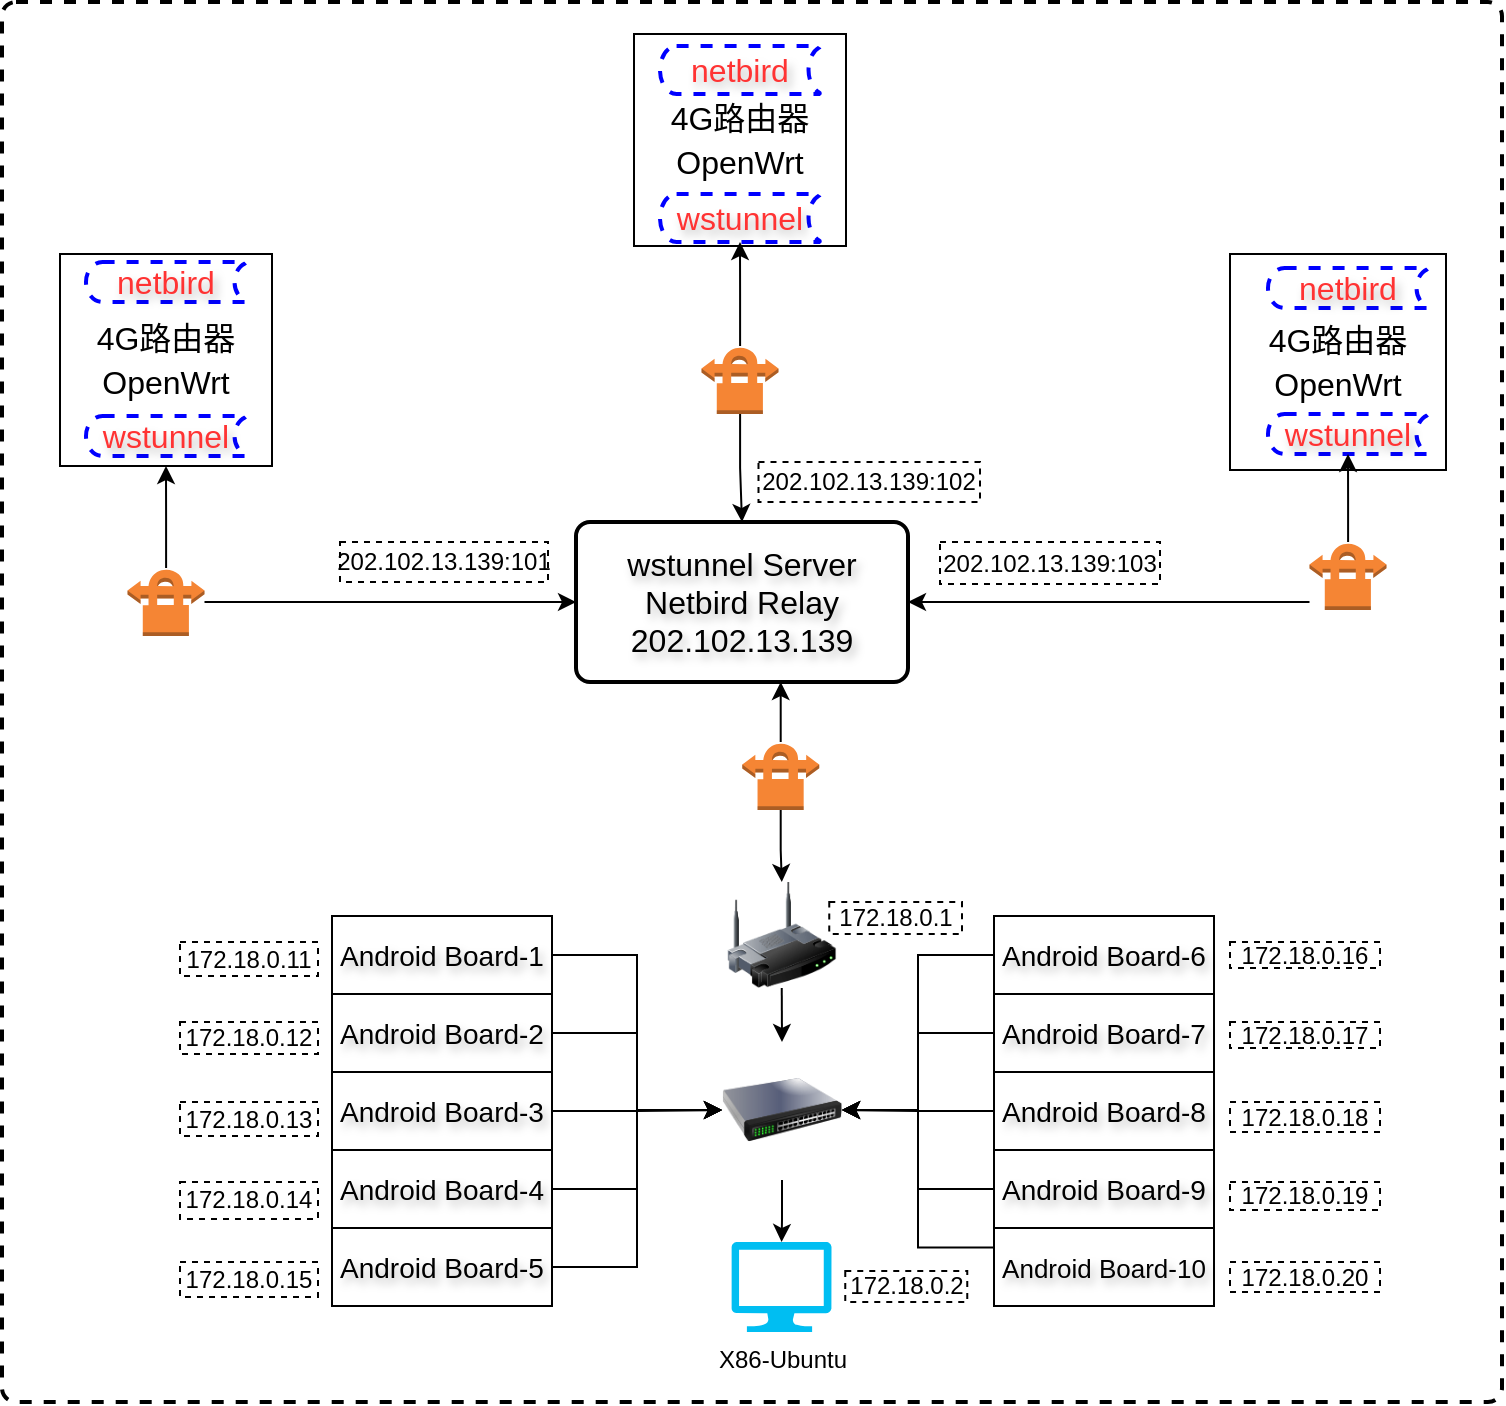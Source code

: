<mxfile version="24.2.5" type="github">
  <diagram name="Page-1" id="k95cxu96PvpANKo54gbj">
    <mxGraphModel dx="1008" dy="626" grid="1" gridSize="10" guides="1" tooltips="1" connect="1" arrows="1" fold="1" page="1" pageScale="1" pageWidth="850" pageHeight="1100" math="0" shadow="0">
      <root>
        <mxCell id="0" />
        <mxCell id="1" parent="0" />
        <mxCell id="baXqkoT-ITb4Wg0HV_Db-16" value="" style="rounded=1;whiteSpace=wrap;html=1;absoluteArcSize=1;arcSize=14;strokeWidth=2;dashed=1;" parent="1" vertex="1">
          <mxGeometry x="61" y="110" width="750" height="700" as="geometry" />
        </mxCell>
        <mxCell id="baXqkoT-ITb4Wg0HV_Db-1" value="&lt;font style=&quot;font-size: 16px;&quot;&gt;4G路由器&lt;br style=&quot;&quot;&gt;OpenWrt&lt;/font&gt;" style="whiteSpace=wrap;html=1;aspect=fixed;fontSize=18;" parent="1" vertex="1">
          <mxGeometry x="90" y="236" width="106" height="106" as="geometry" />
        </mxCell>
        <mxCell id="baXqkoT-ITb4Wg0HV_Db-2" value="&lt;font color=&quot;#ff3333&quot; style=&quot;font-size: 16px;&quot;&gt;wstunnel&lt;/font&gt;" style="strokeWidth=2;html=1;shape=mxgraph.flowchart.stored_data;whiteSpace=wrap;dashed=1;strokeColor=#0000FF;textShadow=1;" parent="1" vertex="1">
          <mxGeometry x="103" y="317" width="80" height="20" as="geometry" />
        </mxCell>
        <mxCell id="baXqkoT-ITb4Wg0HV_Db-3" value="&lt;font style=&quot;font-size: 16px;&quot;&gt;4G路由器&lt;br style=&quot;&quot;&gt;OpenWrt&lt;/font&gt;" style="whiteSpace=wrap;html=1;aspect=fixed;fontSize=18;" parent="1" vertex="1">
          <mxGeometry x="377" y="126" width="106" height="106" as="geometry" />
        </mxCell>
        <mxCell id="baXqkoT-ITb4Wg0HV_Db-4" value="&lt;font color=&quot;#ff3333&quot; style=&quot;font-size: 16px;&quot;&gt;wstunnel&lt;/font&gt;" style="strokeWidth=2;html=1;shape=mxgraph.flowchart.stored_data;whiteSpace=wrap;dashed=1;strokeColor=#0000FF;textShadow=1;" parent="1" vertex="1">
          <mxGeometry x="390" y="206" width="80" height="24" as="geometry" />
        </mxCell>
        <mxCell id="baXqkoT-ITb4Wg0HV_Db-5" value="&lt;font style=&quot;font-size: 16px;&quot;&gt;4G路由器&lt;br style=&quot;&quot;&gt;OpenWrt&lt;/font&gt;" style="whiteSpace=wrap;html=1;aspect=fixed;fontSize=18;" parent="1" vertex="1">
          <mxGeometry x="675" y="236" width="108" height="108" as="geometry" />
        </mxCell>
        <mxCell id="baXqkoT-ITb4Wg0HV_Db-6" value="&lt;font color=&quot;#ff3333&quot; style=&quot;font-size: 16px;&quot;&gt;wstunnel&lt;/font&gt;" style="strokeWidth=2;html=1;shape=mxgraph.flowchart.stored_data;whiteSpace=wrap;dashed=1;strokeColor=#0000FF;textShadow=1;" parent="1" vertex="1">
          <mxGeometry x="694" y="316" width="80" height="20" as="geometry" />
        </mxCell>
        <mxCell id="baXqkoT-ITb4Wg0HV_Db-7" value="&lt;font style=&quot;font-size: 16px;&quot;&gt;wstunnel Server&lt;/font&gt;&lt;div style=&quot;font-size: 16px;&quot;&gt;&lt;font style=&quot;font-size: 16px;&quot;&gt;&lt;font style=&quot;font-size: 16px;&quot;&gt;Netbird Relay&lt;br&gt;202.102.13.139&lt;/font&gt;&lt;br&gt;&lt;/font&gt;&lt;/div&gt;" style="rounded=1;whiteSpace=wrap;html=1;absoluteArcSize=1;arcSize=14;strokeWidth=2;textShadow=1;" parent="1" vertex="1">
          <mxGeometry x="348" y="370" width="166" height="80" as="geometry" />
        </mxCell>
        <mxCell id="QIEOLt8A2C5Ts_k9TT1S-1" value="202.102.13.139:101" style="rounded=0;whiteSpace=wrap;html=1;dashed=1;" parent="1" vertex="1">
          <mxGeometry x="230" y="380" width="104" height="20" as="geometry" />
        </mxCell>
        <mxCell id="QIEOLt8A2C5Ts_k9TT1S-2" value="202.102.13.139:102" style="rounded=0;whiteSpace=wrap;html=1;dashed=1;" parent="1" vertex="1">
          <mxGeometry x="439.25" y="340" width="110.75" height="20" as="geometry" />
        </mxCell>
        <mxCell id="QIEOLt8A2C5Ts_k9TT1S-3" value="202.102.13.139:103" style="rounded=0;whiteSpace=wrap;html=1;strokeColor=default;dashed=1;" parent="1" vertex="1">
          <mxGeometry x="530" y="380" width="110" height="21" as="geometry" />
        </mxCell>
        <mxCell id="QIEOLt8A2C5Ts_k9TT1S-6" style="edgeStyle=orthogonalEdgeStyle;rounded=0;orthogonalLoop=1;jettySize=auto;html=1;exitX=0.5;exitY=1;exitDx=0;exitDy=0;" parent="1" source="QIEOLt8A2C5Ts_k9TT1S-3" target="QIEOLt8A2C5Ts_k9TT1S-3" edge="1">
          <mxGeometry relative="1" as="geometry" />
        </mxCell>
        <mxCell id="bnKBnmrjRZSVHRDOUwHn-17" style="edgeStyle=orthogonalEdgeStyle;rounded=0;orthogonalLoop=1;jettySize=auto;html=1;entryX=0.5;entryY=1;entryDx=0;entryDy=0;" edge="1" parent="1" source="bnKBnmrjRZSVHRDOUwHn-3" target="baXqkoT-ITb4Wg0HV_Db-1">
          <mxGeometry relative="1" as="geometry" />
        </mxCell>
        <mxCell id="bnKBnmrjRZSVHRDOUwHn-18" style="edgeStyle=orthogonalEdgeStyle;rounded=0;orthogonalLoop=1;jettySize=auto;html=1;entryX=0;entryY=0.5;entryDx=0;entryDy=0;" edge="1" parent="1" source="bnKBnmrjRZSVHRDOUwHn-3" target="baXqkoT-ITb4Wg0HV_Db-7">
          <mxGeometry relative="1" as="geometry">
            <Array as="points" />
          </mxGeometry>
        </mxCell>
        <mxCell id="bnKBnmrjRZSVHRDOUwHn-3" value="" style="outlineConnect=0;dashed=0;verticalLabelPosition=bottom;verticalAlign=top;align=center;html=1;shape=mxgraph.aws3.vpn_connection;fillColor=#F58534;gradientColor=none;" vertex="1" parent="1">
          <mxGeometry x="123.75" y="393" width="38.5" height="34" as="geometry" />
        </mxCell>
        <mxCell id="bnKBnmrjRZSVHRDOUwHn-20" value="" style="edgeStyle=orthogonalEdgeStyle;rounded=0;orthogonalLoop=1;jettySize=auto;html=1;" edge="1" parent="1" source="bnKBnmrjRZSVHRDOUwHn-5" target="baXqkoT-ITb4Wg0HV_Db-4">
          <mxGeometry relative="1" as="geometry" />
        </mxCell>
        <mxCell id="bnKBnmrjRZSVHRDOUwHn-21" value="" style="edgeStyle=orthogonalEdgeStyle;rounded=0;orthogonalLoop=1;jettySize=auto;html=1;entryX=0.5;entryY=0;entryDx=0;entryDy=0;" edge="1" parent="1" source="bnKBnmrjRZSVHRDOUwHn-5" target="baXqkoT-ITb4Wg0HV_Db-7">
          <mxGeometry relative="1" as="geometry" />
        </mxCell>
        <mxCell id="bnKBnmrjRZSVHRDOUwHn-5" value="" style="outlineConnect=0;dashed=0;verticalLabelPosition=bottom;verticalAlign=top;align=center;html=1;shape=mxgraph.aws3.vpn_connection;fillColor=#F58534;gradientColor=none;" vertex="1" parent="1">
          <mxGeometry x="410.75" y="282" width="38.5" height="34" as="geometry" />
        </mxCell>
        <mxCell id="bnKBnmrjRZSVHRDOUwHn-15" value="" style="edgeStyle=orthogonalEdgeStyle;rounded=0;orthogonalLoop=1;jettySize=auto;html=1;" edge="1" parent="1" source="bnKBnmrjRZSVHRDOUwHn-14" target="baXqkoT-ITb4Wg0HV_Db-6">
          <mxGeometry relative="1" as="geometry" />
        </mxCell>
        <mxCell id="bnKBnmrjRZSVHRDOUwHn-16" value="" style="edgeStyle=orthogonalEdgeStyle;rounded=0;orthogonalLoop=1;jettySize=auto;html=1;entryX=1;entryY=0.5;entryDx=0;entryDy=0;" edge="1" parent="1" source="bnKBnmrjRZSVHRDOUwHn-14" target="baXqkoT-ITb4Wg0HV_Db-7">
          <mxGeometry relative="1" as="geometry">
            <Array as="points">
              <mxPoint x="700" y="410" />
              <mxPoint x="700" y="410" />
            </Array>
          </mxGeometry>
        </mxCell>
        <mxCell id="bnKBnmrjRZSVHRDOUwHn-14" value="" style="outlineConnect=0;dashed=0;verticalLabelPosition=bottom;verticalAlign=top;align=center;html=1;shape=mxgraph.aws3.vpn_connection;fillColor=#F58534;gradientColor=none;" vertex="1" parent="1">
          <mxGeometry x="714.75" y="380" width="38.5" height="34" as="geometry" />
        </mxCell>
        <mxCell id="bnKBnmrjRZSVHRDOUwHn-22" value="&lt;font color=&quot;#ff3333&quot; style=&quot;font-size: 16px;&quot;&gt;netbird&lt;/font&gt;" style="strokeWidth=2;html=1;shape=mxgraph.flowchart.stored_data;whiteSpace=wrap;dashed=1;strokeColor=#0000FF;fillStyle=auto;textShadow=1;" vertex="1" parent="1">
          <mxGeometry x="103" y="240" width="80" height="20" as="geometry" />
        </mxCell>
        <mxCell id="bnKBnmrjRZSVHRDOUwHn-24" value="&lt;font color=&quot;#ff3333&quot; style=&quot;font-size: 16px;&quot;&gt;netbird&lt;/font&gt;" style="strokeWidth=2;html=1;shape=mxgraph.flowchart.stored_data;whiteSpace=wrap;dashed=1;strokeColor=#0000FF;textShadow=1;" vertex="1" parent="1">
          <mxGeometry x="390" y="132" width="80" height="24" as="geometry" />
        </mxCell>
        <mxCell id="bnKBnmrjRZSVHRDOUwHn-25" value="&lt;font color=&quot;#ff3333&quot; style=&quot;font-size: 16px;&quot;&gt;netbird&lt;/font&gt;" style="strokeWidth=2;html=1;shape=mxgraph.flowchart.stored_data;whiteSpace=wrap;dashed=1;strokeColor=#0000FF;textShadow=1;" vertex="1" parent="1">
          <mxGeometry x="694" y="243" width="80" height="20" as="geometry" />
        </mxCell>
        <mxCell id="bnKBnmrjRZSVHRDOUwHn-56" value="" style="edgeStyle=orthogonalEdgeStyle;rounded=0;orthogonalLoop=1;jettySize=auto;html=1;" edge="1" parent="1" source="bnKBnmrjRZSVHRDOUwHn-26" target="bnKBnmrjRZSVHRDOUwHn-55">
          <mxGeometry relative="1" as="geometry" />
        </mxCell>
        <mxCell id="bnKBnmrjRZSVHRDOUwHn-26" value="" style="image;html=1;image=img/lib/clip_art/networking/Switch_128x128.png" vertex="1" parent="1">
          <mxGeometry x="421" y="629" width="60" height="70" as="geometry" />
        </mxCell>
        <mxCell id="bnKBnmrjRZSVHRDOUwHn-42" style="edgeStyle=orthogonalEdgeStyle;rounded=0;orthogonalLoop=1;jettySize=auto;html=1;exitX=1;exitY=0.5;exitDx=0;exitDy=0;entryX=0;entryY=0.5;entryDx=0;entryDy=0;" edge="1" parent="1" source="bnKBnmrjRZSVHRDOUwHn-29" target="bnKBnmrjRZSVHRDOUwHn-26">
          <mxGeometry relative="1" as="geometry" />
        </mxCell>
        <mxCell id="bnKBnmrjRZSVHRDOUwHn-29" value="&lt;font style=&quot;font-size: 14px;&quot;&gt;Android Board-3&lt;/font&gt;" style="rounded=0;whiteSpace=wrap;html=1;textShadow=1;" vertex="1" parent="1">
          <mxGeometry x="226" y="645" width="110" height="39" as="geometry" />
        </mxCell>
        <mxCell id="bnKBnmrjRZSVHRDOUwHn-40" style="edgeStyle=orthogonalEdgeStyle;rounded=0;orthogonalLoop=1;jettySize=auto;html=1;entryX=0;entryY=0.5;entryDx=0;entryDy=0;" edge="1" parent="1" source="bnKBnmrjRZSVHRDOUwHn-30" target="bnKBnmrjRZSVHRDOUwHn-26">
          <mxGeometry relative="1" as="geometry" />
        </mxCell>
        <mxCell id="bnKBnmrjRZSVHRDOUwHn-30" value="&lt;font style=&quot;font-size: 14px;&quot;&gt;Android Board-1&lt;/font&gt;" style="rounded=0;whiteSpace=wrap;html=1;textShadow=1;" vertex="1" parent="1">
          <mxGeometry x="226" y="567" width="110" height="39" as="geometry" />
        </mxCell>
        <mxCell id="bnKBnmrjRZSVHRDOUwHn-50" style="edgeStyle=orthogonalEdgeStyle;rounded=0;orthogonalLoop=1;jettySize=auto;html=1;exitX=0;exitY=0.5;exitDx=0;exitDy=0;entryX=1;entryY=0.5;entryDx=0;entryDy=0;" edge="1" parent="1" source="bnKBnmrjRZSVHRDOUwHn-31" target="bnKBnmrjRZSVHRDOUwHn-26">
          <mxGeometry relative="1" as="geometry" />
        </mxCell>
        <mxCell id="bnKBnmrjRZSVHRDOUwHn-31" value="&lt;font style=&quot;font-size: 14px;&quot;&gt;Android Board-9&lt;/font&gt;" style="rounded=0;whiteSpace=wrap;html=1;textShadow=1;" vertex="1" parent="1">
          <mxGeometry x="557" y="684" width="110" height="39" as="geometry" />
        </mxCell>
        <mxCell id="bnKBnmrjRZSVHRDOUwHn-43" style="edgeStyle=orthogonalEdgeStyle;rounded=0;orthogonalLoop=1;jettySize=auto;html=1;exitX=1;exitY=0.5;exitDx=0;exitDy=0;entryX=0;entryY=0.5;entryDx=0;entryDy=0;" edge="1" parent="1" source="bnKBnmrjRZSVHRDOUwHn-32" target="bnKBnmrjRZSVHRDOUwHn-26">
          <mxGeometry relative="1" as="geometry" />
        </mxCell>
        <mxCell id="bnKBnmrjRZSVHRDOUwHn-32" value="&lt;font style=&quot;font-size: 14px;&quot;&gt;Android&lt;/font&gt;&lt;span style=&quot;font-size: 14px; background-color: initial;&quot;&gt;&amp;nbsp;Board-4&lt;/span&gt;" style="rounded=0;whiteSpace=wrap;html=1;textShadow=1;" vertex="1" parent="1">
          <mxGeometry x="226" y="684" width="110" height="39" as="geometry" />
        </mxCell>
        <mxCell id="bnKBnmrjRZSVHRDOUwHn-49" style="edgeStyle=orthogonalEdgeStyle;rounded=0;orthogonalLoop=1;jettySize=auto;html=1;exitX=0;exitY=0.5;exitDx=0;exitDy=0;entryX=1;entryY=0.5;entryDx=0;entryDy=0;" edge="1" parent="1" source="bnKBnmrjRZSVHRDOUwHn-33" target="bnKBnmrjRZSVHRDOUwHn-26">
          <mxGeometry relative="1" as="geometry" />
        </mxCell>
        <mxCell id="bnKBnmrjRZSVHRDOUwHn-33" value="&lt;font style=&quot;font-size: 14px;&quot;&gt;Android Board-8&lt;/font&gt;" style="rounded=0;whiteSpace=wrap;html=1;textShadow=1;" vertex="1" parent="1">
          <mxGeometry x="557" y="645" width="110" height="39" as="geometry" />
        </mxCell>
        <mxCell id="bnKBnmrjRZSVHRDOUwHn-44" style="edgeStyle=orthogonalEdgeStyle;rounded=0;orthogonalLoop=1;jettySize=auto;html=1;exitX=1;exitY=0.5;exitDx=0;exitDy=0;entryX=0;entryY=0.5;entryDx=0;entryDy=0;" edge="1" parent="1" source="bnKBnmrjRZSVHRDOUwHn-34" target="bnKBnmrjRZSVHRDOUwHn-26">
          <mxGeometry relative="1" as="geometry" />
        </mxCell>
        <mxCell id="bnKBnmrjRZSVHRDOUwHn-34" value="&lt;font style=&quot;font-size: 14px;&quot;&gt;Android Board-5&lt;/font&gt;" style="rounded=0;whiteSpace=wrap;html=1;textShadow=1;" vertex="1" parent="1">
          <mxGeometry x="226" y="723" width="110" height="39" as="geometry" />
        </mxCell>
        <mxCell id="bnKBnmrjRZSVHRDOUwHn-41" style="edgeStyle=orthogonalEdgeStyle;rounded=0;orthogonalLoop=1;jettySize=auto;html=1;" edge="1" parent="1" source="bnKBnmrjRZSVHRDOUwHn-35" target="bnKBnmrjRZSVHRDOUwHn-26">
          <mxGeometry relative="1" as="geometry" />
        </mxCell>
        <mxCell id="bnKBnmrjRZSVHRDOUwHn-35" value="&lt;font style=&quot;font-size: 14px;&quot;&gt;Android Board-2&lt;/font&gt;" style="rounded=0;whiteSpace=wrap;html=1;textShadow=1;" vertex="1" parent="1">
          <mxGeometry x="226" y="606" width="110" height="39" as="geometry" />
        </mxCell>
        <mxCell id="bnKBnmrjRZSVHRDOUwHn-53" style="edgeStyle=orthogonalEdgeStyle;rounded=0;orthogonalLoop=1;jettySize=auto;html=1;exitX=0;exitY=0.25;exitDx=0;exitDy=0;entryX=1;entryY=0.5;entryDx=0;entryDy=0;" edge="1" parent="1" source="bnKBnmrjRZSVHRDOUwHn-36" target="bnKBnmrjRZSVHRDOUwHn-26">
          <mxGeometry relative="1" as="geometry" />
        </mxCell>
        <mxCell id="bnKBnmrjRZSVHRDOUwHn-36" value="&lt;font style=&quot;font-size: 13px;&quot;&gt;Android Board-10&lt;/font&gt;" style="rounded=0;whiteSpace=wrap;html=1;textShadow=1;" vertex="1" parent="1">
          <mxGeometry x="557" y="723" width="110" height="39" as="geometry" />
        </mxCell>
        <mxCell id="bnKBnmrjRZSVHRDOUwHn-45" value="" style="edgeStyle=orthogonalEdgeStyle;rounded=0;orthogonalLoop=1;jettySize=auto;html=1;entryX=1;entryY=0.5;entryDx=0;entryDy=0;" edge="1" parent="1" source="bnKBnmrjRZSVHRDOUwHn-37" target="bnKBnmrjRZSVHRDOUwHn-26">
          <mxGeometry relative="1" as="geometry">
            <Array as="points" />
          </mxGeometry>
        </mxCell>
        <mxCell id="bnKBnmrjRZSVHRDOUwHn-37" value="&lt;font style=&quot;font-size: 14px;&quot;&gt;Android Board-6&lt;/font&gt;" style="rounded=0;whiteSpace=wrap;html=1;textShadow=1;" vertex="1" parent="1">
          <mxGeometry x="557" y="567" width="110" height="39" as="geometry" />
        </mxCell>
        <mxCell id="bnKBnmrjRZSVHRDOUwHn-48" style="edgeStyle=orthogonalEdgeStyle;rounded=0;orthogonalLoop=1;jettySize=auto;html=1;exitX=0;exitY=0.5;exitDx=0;exitDy=0;entryX=1;entryY=0.5;entryDx=0;entryDy=0;" edge="1" parent="1" source="bnKBnmrjRZSVHRDOUwHn-38" target="bnKBnmrjRZSVHRDOUwHn-26">
          <mxGeometry relative="1" as="geometry" />
        </mxCell>
        <mxCell id="bnKBnmrjRZSVHRDOUwHn-38" value="&lt;font style=&quot;font-size: 14px;&quot;&gt;Android Board-7&lt;/font&gt;" style="rounded=0;whiteSpace=wrap;html=1;textShadow=1;" vertex="1" parent="1">
          <mxGeometry x="557" y="606" width="110" height="39" as="geometry" />
        </mxCell>
        <mxCell id="bnKBnmrjRZSVHRDOUwHn-54" value="" style="edgeStyle=orthogonalEdgeStyle;rounded=0;orthogonalLoop=1;jettySize=auto;html=1;exitX=0.5;exitY=1;exitDx=0;exitDy=0;" edge="1" parent="1" source="bnKBnmrjRZSVHRDOUwHn-39">
          <mxGeometry relative="1" as="geometry">
            <mxPoint x="450.9" y="614" as="sourcePoint" />
            <mxPoint x="451" y="630" as="targetPoint" />
          </mxGeometry>
        </mxCell>
        <mxCell id="bnKBnmrjRZSVHRDOUwHn-57" value="" style="edgeStyle=orthogonalEdgeStyle;rounded=0;orthogonalLoop=1;jettySize=auto;html=1;" edge="1" parent="1" source="bnKBnmrjRZSVHRDOUwHn-58" target="baXqkoT-ITb4Wg0HV_Db-7">
          <mxGeometry relative="1" as="geometry">
            <Array as="points">
              <mxPoint x="450" y="460" />
              <mxPoint x="450" y="460" />
            </Array>
          </mxGeometry>
        </mxCell>
        <mxCell id="bnKBnmrjRZSVHRDOUwHn-39" value="" style="image;html=1;image=img/lib/clip_art/networking/Wireless_Router_128x128.png" vertex="1" parent="1">
          <mxGeometry x="418" y="550" width="65.75" height="53" as="geometry" />
        </mxCell>
        <mxCell id="bnKBnmrjRZSVHRDOUwHn-55" value="X86-Ubuntu" style="verticalLabelPosition=bottom;html=1;verticalAlign=top;align=center;strokeColor=none;fillColor=#00BEF2;shape=mxgraph.azure.computer;pointerEvents=1;" vertex="1" parent="1">
          <mxGeometry x="425.75" y="730" width="50" height="45" as="geometry" />
        </mxCell>
        <mxCell id="bnKBnmrjRZSVHRDOUwHn-61" value="" style="edgeStyle=orthogonalEdgeStyle;rounded=0;orthogonalLoop=1;jettySize=auto;html=1;" edge="1" parent="1" source="bnKBnmrjRZSVHRDOUwHn-58" target="bnKBnmrjRZSVHRDOUwHn-39">
          <mxGeometry relative="1" as="geometry" />
        </mxCell>
        <mxCell id="bnKBnmrjRZSVHRDOUwHn-58" value="" style="outlineConnect=0;dashed=0;verticalLabelPosition=bottom;verticalAlign=top;align=center;html=1;shape=mxgraph.aws3.vpn_connection;fillColor=#F58534;gradientColor=none;" vertex="1" parent="1">
          <mxGeometry x="431.13" y="480" width="38.5" height="34" as="geometry" />
        </mxCell>
        <mxCell id="bnKBnmrjRZSVHRDOUwHn-62" value="172.18.0.11" style="rounded=0;whiteSpace=wrap;html=1;dashed=1;" vertex="1" parent="1">
          <mxGeometry x="150" y="580" width="69" height="17" as="geometry" />
        </mxCell>
        <mxCell id="bnKBnmrjRZSVHRDOUwHn-63" value="172.18.0.12" style="rounded=0;whiteSpace=wrap;html=1;dashed=1;" vertex="1" parent="1">
          <mxGeometry x="150" y="620" width="69" height="16" as="geometry" />
        </mxCell>
        <mxCell id="bnKBnmrjRZSVHRDOUwHn-64" value="172.18.0.13" style="rounded=0;whiteSpace=wrap;html=1;dashed=1;" vertex="1" parent="1">
          <mxGeometry x="150" y="660" width="69" height="17" as="geometry" />
        </mxCell>
        <mxCell id="bnKBnmrjRZSVHRDOUwHn-65" value="172.18.0.14" style="rounded=0;whiteSpace=wrap;html=1;dashed=1;" vertex="1" parent="1">
          <mxGeometry x="150" y="700" width="69" height="18.5" as="geometry" />
        </mxCell>
        <mxCell id="bnKBnmrjRZSVHRDOUwHn-66" value="172.18.0.20" style="rounded=0;whiteSpace=wrap;html=1;dashed=1;" vertex="1" parent="1">
          <mxGeometry x="675" y="740" width="75" height="15" as="geometry" />
        </mxCell>
        <mxCell id="bnKBnmrjRZSVHRDOUwHn-67" value="172.18.0.19" style="rounded=0;whiteSpace=wrap;html=1;dashed=1;" vertex="1" parent="1">
          <mxGeometry x="675" y="700" width="75" height="14" as="geometry" />
        </mxCell>
        <mxCell id="bnKBnmrjRZSVHRDOUwHn-68" value="172.18.0.18" style="rounded=0;whiteSpace=wrap;html=1;dashed=1;" vertex="1" parent="1">
          <mxGeometry x="675" y="660" width="75" height="15" as="geometry" />
        </mxCell>
        <mxCell id="bnKBnmrjRZSVHRDOUwHn-69" value="172.18.0.17" style="rounded=0;whiteSpace=wrap;html=1;dashed=1;" vertex="1" parent="1">
          <mxGeometry x="675" y="620" width="75" height="13" as="geometry" />
        </mxCell>
        <mxCell id="bnKBnmrjRZSVHRDOUwHn-70" value="172.18.0.16" style="rounded=0;whiteSpace=wrap;html=1;dashed=1;" vertex="1" parent="1">
          <mxGeometry x="675" y="580" width="75" height="13" as="geometry" />
        </mxCell>
        <mxCell id="bnKBnmrjRZSVHRDOUwHn-71" value="172.18.0.15" style="rounded=0;whiteSpace=wrap;html=1;dashed=1;" vertex="1" parent="1">
          <mxGeometry x="150" y="740" width="69" height="17.5" as="geometry" />
        </mxCell>
        <mxCell id="bnKBnmrjRZSVHRDOUwHn-73" value="172.18.0.2" style="rounded=0;whiteSpace=wrap;html=1;dashed=1;" vertex="1" parent="1">
          <mxGeometry x="482.63" y="744.5" width="61" height="15.5" as="geometry" />
        </mxCell>
        <mxCell id="bnKBnmrjRZSVHRDOUwHn-74" value="172.18.0.1" style="rounded=0;whiteSpace=wrap;html=1;dashed=1;" vertex="1" parent="1">
          <mxGeometry x="474.63" y="560" width="66.37" height="16" as="geometry" />
        </mxCell>
      </root>
    </mxGraphModel>
  </diagram>
</mxfile>
